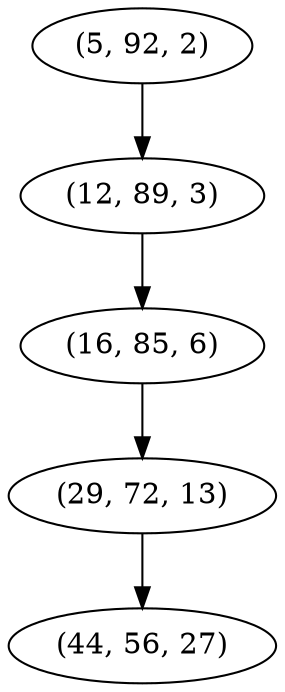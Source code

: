 digraph tree {
    "(5, 92, 2)";
    "(12, 89, 3)";
    "(16, 85, 6)";
    "(29, 72, 13)";
    "(44, 56, 27)";
    "(5, 92, 2)" -> "(12, 89, 3)";
    "(12, 89, 3)" -> "(16, 85, 6)";
    "(16, 85, 6)" -> "(29, 72, 13)";
    "(29, 72, 13)" -> "(44, 56, 27)";
}
